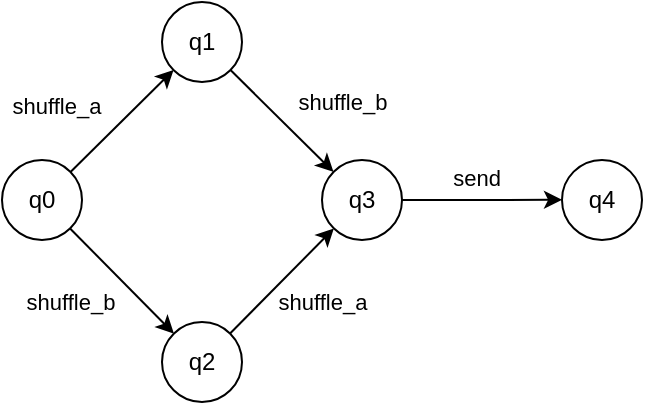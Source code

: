 <mxfile version="21.8.1" type="device">
  <diagram name="Pagina-1" id="ZOOkR8ocmG20xqBdKAkR">
    <mxGraphModel dx="2049" dy="1223" grid="1" gridSize="10" guides="1" tooltips="1" connect="1" arrows="1" fold="1" page="1" pageScale="1" pageWidth="827" pageHeight="1169" math="0" shadow="0">
      <root>
        <mxCell id="0" />
        <mxCell id="1" parent="0" />
        <mxCell id="Tzz4C_VLSnmZZS3b9AWu-11" style="rounded=0;orthogonalLoop=1;jettySize=auto;html=1;" parent="1" source="Tzz4C_VLSnmZZS3b9AWu-15" target="Tzz4C_VLSnmZZS3b9AWu-18" edge="1">
          <mxGeometry relative="1" as="geometry" />
        </mxCell>
        <mxCell id="Tzz4C_VLSnmZZS3b9AWu-67" value="shuffle_a" style="edgeLabel;html=1;align=center;verticalAlign=middle;resizable=0;points=[];" parent="Tzz4C_VLSnmZZS3b9AWu-11" vertex="1" connectable="0">
          <mxGeometry x="0.179" y="-1" relative="1" as="geometry">
            <mxPoint x="-38" y="-4" as="offset" />
          </mxGeometry>
        </mxCell>
        <mxCell id="Tzz4C_VLSnmZZS3b9AWu-13" style="rounded=0;orthogonalLoop=1;jettySize=auto;html=1;" parent="1" source="Tzz4C_VLSnmZZS3b9AWu-15" target="Tzz4C_VLSnmZZS3b9AWu-21" edge="1">
          <mxGeometry relative="1" as="geometry" />
        </mxCell>
        <mxCell id="Tzz4C_VLSnmZZS3b9AWu-14" value="shuffle_b" style="edgeLabel;html=1;align=center;verticalAlign=middle;resizable=0;points=[];" parent="Tzz4C_VLSnmZZS3b9AWu-13" connectable="0" vertex="1">
          <mxGeometry x="-0.212" y="2" relative="1" as="geometry">
            <mxPoint x="-22" y="17" as="offset" />
          </mxGeometry>
        </mxCell>
        <mxCell id="Tzz4C_VLSnmZZS3b9AWu-15" value="q0" style="ellipse;whiteSpace=wrap;html=1;aspect=fixed;" parent="1" vertex="1">
          <mxGeometry x="360" y="319" width="40" height="40" as="geometry" />
        </mxCell>
        <mxCell id="Tzz4C_VLSnmZZS3b9AWu-16" value="shuffle_b" style="rounded=0;orthogonalLoop=1;jettySize=auto;html=1;" parent="1" source="Tzz4C_VLSnmZZS3b9AWu-18" target="Tzz4C_VLSnmZZS3b9AWu-28" edge="1">
          <mxGeometry x="0.406" y="28" relative="1" as="geometry">
            <mxPoint as="offset" />
          </mxGeometry>
        </mxCell>
        <mxCell id="Tzz4C_VLSnmZZS3b9AWu-18" value="q1" style="ellipse;whiteSpace=wrap;html=1;aspect=fixed;" parent="1" vertex="1">
          <mxGeometry x="440" y="240" width="40" height="40" as="geometry" />
        </mxCell>
        <mxCell id="Tzz4C_VLSnmZZS3b9AWu-19" style="rounded=0;orthogonalLoop=1;jettySize=auto;html=1;" parent="1" source="Tzz4C_VLSnmZZS3b9AWu-21" target="Tzz4C_VLSnmZZS3b9AWu-28" edge="1">
          <mxGeometry relative="1" as="geometry" />
        </mxCell>
        <mxCell id="Tzz4C_VLSnmZZS3b9AWu-21" value="q2" style="ellipse;whiteSpace=wrap;html=1;aspect=fixed;" parent="1" vertex="1">
          <mxGeometry x="440" y="400" width="40" height="40" as="geometry" />
        </mxCell>
        <mxCell id="Tzz4C_VLSnmZZS3b9AWu-26" style="edgeStyle=orthogonalEdgeStyle;rounded=0;orthogonalLoop=1;jettySize=auto;html=1;" parent="1" source="Tzz4C_VLSnmZZS3b9AWu-28" target="Tzz4C_VLSnmZZS3b9AWu-41" edge="1">
          <mxGeometry relative="1" as="geometry" />
        </mxCell>
        <mxCell id="Tzz4C_VLSnmZZS3b9AWu-63" value="send" style="edgeLabel;html=1;align=center;verticalAlign=middle;resizable=0;points=[];" parent="Tzz4C_VLSnmZZS3b9AWu-26" vertex="1" connectable="0">
          <mxGeometry x="0.126" y="-3" relative="1" as="geometry">
            <mxPoint x="-8" y="-14" as="offset" />
          </mxGeometry>
        </mxCell>
        <mxCell id="Tzz4C_VLSnmZZS3b9AWu-28" value="q3" style="ellipse;whiteSpace=wrap;html=1;aspect=fixed;" parent="1" vertex="1">
          <mxGeometry x="520" y="319" width="40" height="40" as="geometry" />
        </mxCell>
        <mxCell id="Tzz4C_VLSnmZZS3b9AWu-41" value="q4" style="ellipse;whiteSpace=wrap;html=1;aspect=fixed;" parent="1" vertex="1">
          <mxGeometry x="640" y="318.95" width="40" height="40" as="geometry" />
        </mxCell>
        <mxCell id="Tzz4C_VLSnmZZS3b9AWu-64" value="shuffle_a" style="edgeLabel;html=1;align=center;verticalAlign=middle;resizable=0;points=[];" parent="1" connectable="0" vertex="1">
          <mxGeometry x="519.999" y="389.997" as="geometry" />
        </mxCell>
      </root>
    </mxGraphModel>
  </diagram>
</mxfile>
